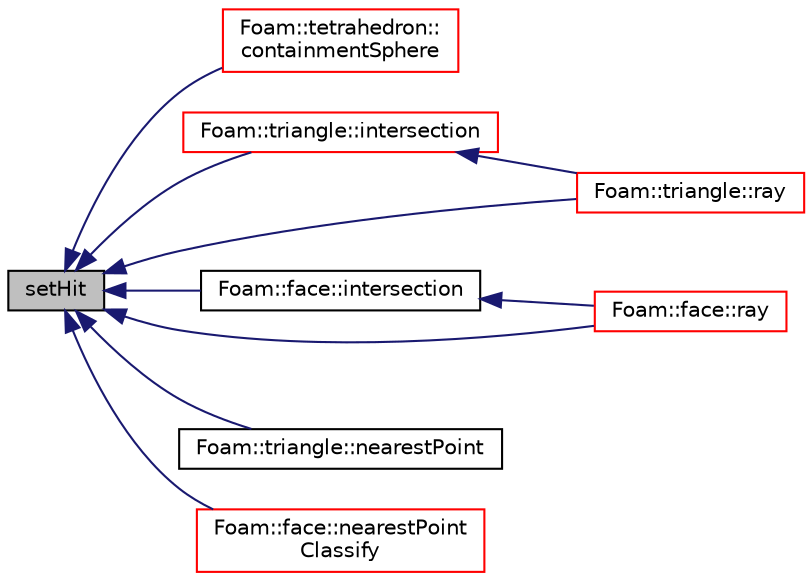 digraph "setHit"
{
  bgcolor="transparent";
  edge [fontname="Helvetica",fontsize="10",labelfontname="Helvetica",labelfontsize="10"];
  node [fontname="Helvetica",fontsize="10",shape=record];
  rankdir="LR";
  Node1 [label="setHit",height=0.2,width=0.4,color="black", fillcolor="grey75", style="filled", fontcolor="black"];
  Node1 -> Node2 [dir="back",color="midnightblue",fontsize="10",style="solid",fontname="Helvetica"];
  Node2 [label="Foam::tetrahedron::\lcontainmentSphere",height=0.2,width=0.4,color="red",URL="$a02585.html#a98235773e9056665aabcb40cb3b9110c",tooltip="Return (min)containment sphere, i.e. the smallest sphere with. "];
  Node1 -> Node3 [dir="back",color="midnightblue",fontsize="10",style="solid",fontname="Helvetica"];
  Node3 [label="Foam::triangle::intersection",height=0.2,width=0.4,color="red",URL="$a02689.html#abaab0bde7aa64f05d8755787824985f1",tooltip="Fast intersection with a ray. "];
  Node3 -> Node4 [dir="back",color="midnightblue",fontsize="10",style="solid",fontname="Helvetica"];
  Node4 [label="Foam::triangle::ray",height=0.2,width=0.4,color="red",URL="$a02689.html#a8ea99d01d55fc0a554c3a4fcbfde70d8",tooltip="Return point intersection with a ray. "];
  Node1 -> Node5 [dir="back",color="midnightblue",fontsize="10",style="solid",fontname="Helvetica"];
  Node5 [label="Foam::face::intersection",height=0.2,width=0.4,color="black",URL="$a00716.html#a7fc4530719ef5666e372be1b8b856d9a",tooltip="Fast intersection with a ray. "];
  Node5 -> Node6 [dir="back",color="midnightblue",fontsize="10",style="solid",fontname="Helvetica"];
  Node6 [label="Foam::face::ray",height=0.2,width=0.4,color="red",URL="$a00716.html#ac68371e675a335c343dfa54b1dbf662d",tooltip="Return potential intersection with face with a ray starting. "];
  Node1 -> Node7 [dir="back",color="midnightblue",fontsize="10",style="solid",fontname="Helvetica"];
  Node7 [label="Foam::triangle::nearestPoint",height=0.2,width=0.4,color="black",URL="$a02689.html#a422f024721942d5e5195c68116fb29ea",tooltip="Return nearest point to line on triangle. Returns hit if. "];
  Node1 -> Node8 [dir="back",color="midnightblue",fontsize="10",style="solid",fontname="Helvetica"];
  Node8 [label="Foam::face::nearestPoint\lClassify",height=0.2,width=0.4,color="red",URL="$a00716.html#a4b69c61851aca1928f953b2bc359578d",tooltip="Return nearest point to face and classify it: "];
  Node1 -> Node4 [dir="back",color="midnightblue",fontsize="10",style="solid",fontname="Helvetica"];
  Node1 -> Node6 [dir="back",color="midnightblue",fontsize="10",style="solid",fontname="Helvetica"];
}
